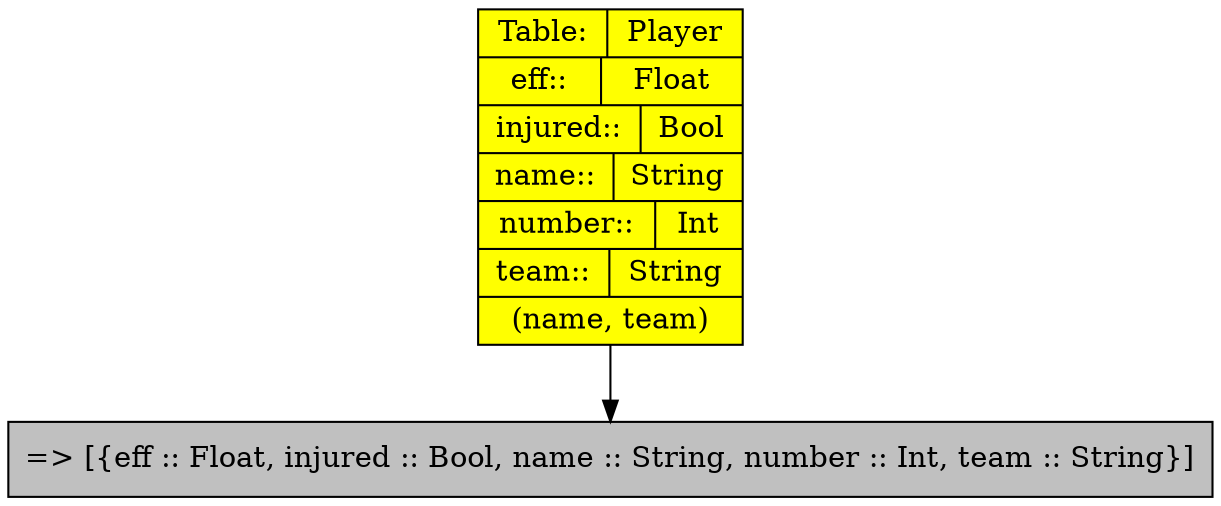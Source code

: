 digraph g {
ordering=out;n0[shape=record,label="{{Table: | Player} | {eff:: | Float} | {injured:: | Bool} | {name:: | String} | {number:: | Int} | {team:: | String} | {(name, team)}}",fillcolor=yellow,style=filled];
n1[label=" =\> [\{eff :: Float, injured :: Bool, name :: String, number :: Int, team :: String\}]",fillcolor=gray,style=filled,shape=record];
n0 -> n1;
}
